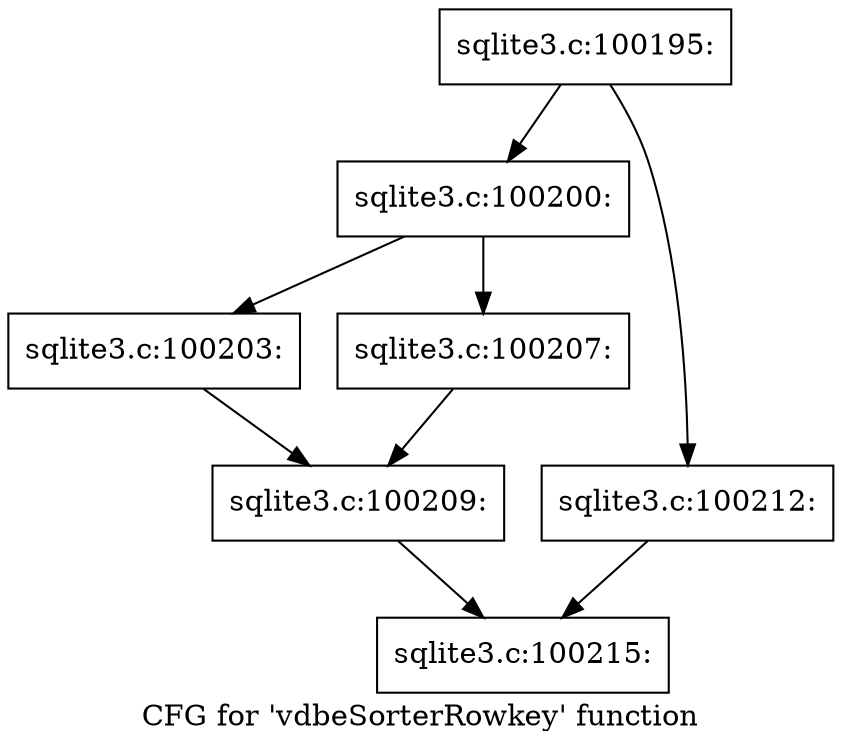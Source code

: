 digraph "CFG for 'vdbeSorterRowkey' function" {
	label="CFG for 'vdbeSorterRowkey' function";

	Node0x55c0f82affb0 [shape=record,label="{sqlite3.c:100195:}"];
	Node0x55c0f82affb0 -> Node0x55c0f82b7ee0;
	Node0x55c0f82affb0 -> Node0x55c0f82b7f80;
	Node0x55c0f82b7ee0 [shape=record,label="{sqlite3.c:100200:}"];
	Node0x55c0f82b7ee0 -> Node0x55c0f82b8790;
	Node0x55c0f82b7ee0 -> Node0x55c0f82b8830;
	Node0x55c0f82b8790 [shape=record,label="{sqlite3.c:100203:}"];
	Node0x55c0f82b8790 -> Node0x55c0f82b87e0;
	Node0x55c0f82b8830 [shape=record,label="{sqlite3.c:100207:}"];
	Node0x55c0f82b8830 -> Node0x55c0f82b87e0;
	Node0x55c0f82b87e0 [shape=record,label="{sqlite3.c:100209:}"];
	Node0x55c0f82b87e0 -> Node0x55c0f82b7f30;
	Node0x55c0f82b7f80 [shape=record,label="{sqlite3.c:100212:}"];
	Node0x55c0f82b7f80 -> Node0x55c0f82b7f30;
	Node0x55c0f82b7f30 [shape=record,label="{sqlite3.c:100215:}"];
}
